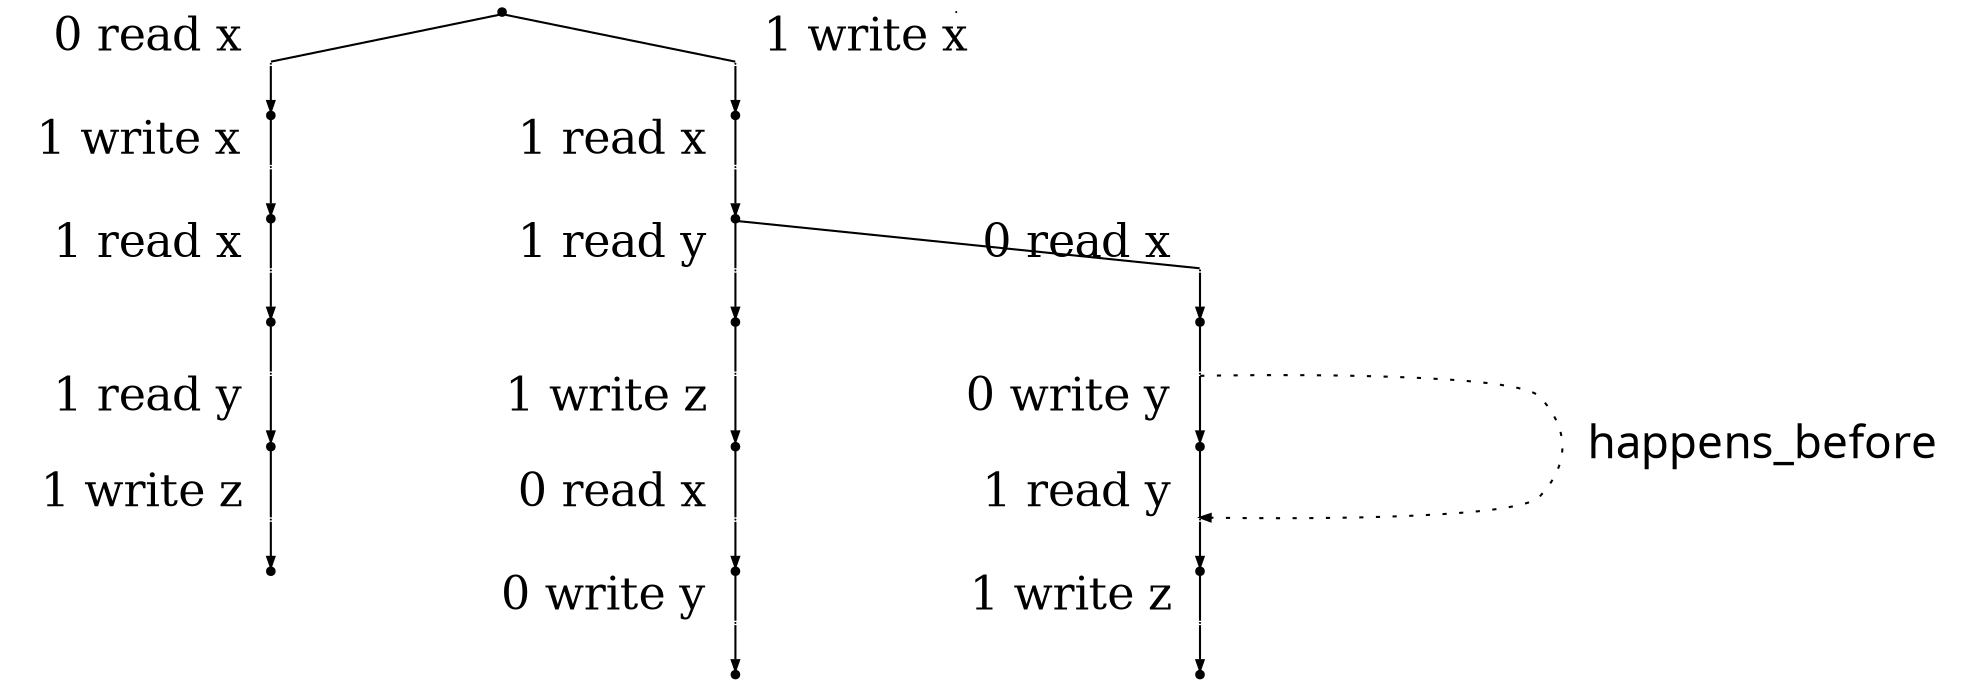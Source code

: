 digraph "" {
	graph [directed=True,
		dpi=300,
		forcelabels=True,
		nodesep=3,
		ordering=out,
		rankdir=TB,
		ranksep=0.3,
		"strict"=False
	];
	node [color=black,
		fillcolor=black,
		fixedsize=true,
		fontsize=22,
		height=.05,
		label="\N",
		shape=point,
		style=filled,
		width=.05
	];
	edge [arrowsize=0.5,
		color=black,
		fontname="Ubuntu Code",
		fontsize=22,
		penwidth=1,
		weight=100
	];
	s	 [label=""];
	"_instr_s.0"	 [width=0,
		xlabel="  0 read x  "];
	s -> "_instr_s.0"	 [dir=none];
	"_instr_s.1"	 [width=0,
		xlabel="  1 write x  "];
	s -> "_instr_s.1"	 [dir=none];
	_instr_s	 [width=0];
	"s.0"	 [label=""];
	"_instr_s.0.1"	 [width=0,
		xlabel="  1 write x  "];
	"s.0" -> "_instr_s.0.1"	 [dir=none];
	"_instr_s.0" -> "s.0";
	"s.0.1"	 [label=""];
	"_instr_s.0.1.1"	 [width=0,
		xlabel="  1 read x  "];
	"s.0.1" -> "_instr_s.0.1.1"	 [dir=none];
	"_instr_s.0.1" -> "s.0.1";
	"s.0.1.1"	 [label=""];
	"_instr_s.0.1.1.1"	 [width=0,
		xlabel="  1 read y  "];
	"s.0.1.1" -> "_instr_s.0.1.1.1"	 [dir=none];
	"_instr_s.0.1.1" -> "s.0.1.1";
	"s.0.1.1.1"	 [label=""];
	"_instr_s.0.1.1.1.1"	 [width=0,
		xlabel="  1 write z  "];
	"s.0.1.1.1" -> "_instr_s.0.1.1.1.1"	 [dir=none];
	"_instr_s.0.1.1.1" -> "s.0.1.1.1";
	"s.0.1.1.1.1"	 [label=""];
	"_instr_s.0.1.1.1.1" -> "s.0.1.1.1.1";
	"s.1"	 [label=""];
	"_instr_s.1.1"	 [width=0,
		xlabel="  1 read x  "];
	"s.1" -> "_instr_s.1.1"	 [dir=none];
	"_instr_s.1" -> "s.1";
	"s.1.1"	 [label=""];
	"_instr_s.1.1.1"	 [width=0,
		xlabel="  1 read y  "];
	"s.1.1" -> "_instr_s.1.1.1"	 [dir=none];
	"_instr_s.1.1.0"	 [width=0,
		xlabel="  0 read x  "];
	"s.1.1" -> "_instr_s.1.1.0"	 [dir=none];
	"_instr_s.1.1" -> "s.1.1";
	"s.1.1.1"	 [label=""];
	"_instr_s.1.1.1.1"	 [width=0,
		xlabel="  1 write z  "];
	"s.1.1.1" -> "_instr_s.1.1.1.1"	 [dir=none];
	"_instr_s.1.1.1" -> "s.1.1.1";
	"s.1.1.1.1"	 [label=""];
	"_instr_s.1.1.1.1.0"	 [width=0,
		xlabel="  0 read x  "];
	"s.1.1.1.1" -> "_instr_s.1.1.1.1.0"	 [dir=none];
	"_instr_s.1.1.1.1" -> "s.1.1.1.1";
	"s.1.1.1.1.0"	 [label=""];
	"_instr_s.1.1.1.1.0.0"	 [width=0,
		xlabel="  0 write y  "];
	"s.1.1.1.1.0" -> "_instr_s.1.1.1.1.0.0"	 [dir=none];
	"_instr_s.1.1.1.1.0" -> "s.1.1.1.1.0";
	"s.1.1.1.1.0.0"	 [label=""];
	"_instr_s.1.1.1.1.0.0" -> "s.1.1.1.1.0.0";
	"s.1.1.0"	 [label=""];
	"_instr_s.1.1.0.0"	 [width=0,
		xlabel="  0 write y  "];
	"s.1.1.0" -> "_instr_s.1.1.0.0"	 [dir=none];
	"_instr_s.1.1.0" -> "s.1.1.0";
	"s.1.1.0.0"	 [label=""];
	"_instr_s.1.1.0.0.1"	 [width=0,
		xlabel="  1 read y  "];
	"s.1.1.0.0" -> "_instr_s.1.1.0.0.1"	 [dir=none];
	"_instr_s.1.1.0.0" -> "s.1.1.0.0";
	"_instr_s.1.1.0.0" -> "_instr_s.1.1.0.0.1"	 [label="  happens_before  ",
		style=dotted,
		weight=0];
	"s.1.1.0.0.1"	 [label=""];
	"_instr_s.1.1.0.0.1.1"	 [width=0,
		xlabel="  1 write z  "];
	"s.1.1.0.0.1" -> "_instr_s.1.1.0.0.1.1"	 [dir=none];
	"_instr_s.1.1.0.0.1" -> "s.1.1.0.0.1";
	"s.1.1.0.0.1.1"	 [label=""];
	"_instr_s.1.1.0.0.1.1" -> "s.1.1.0.0.1.1";
}
